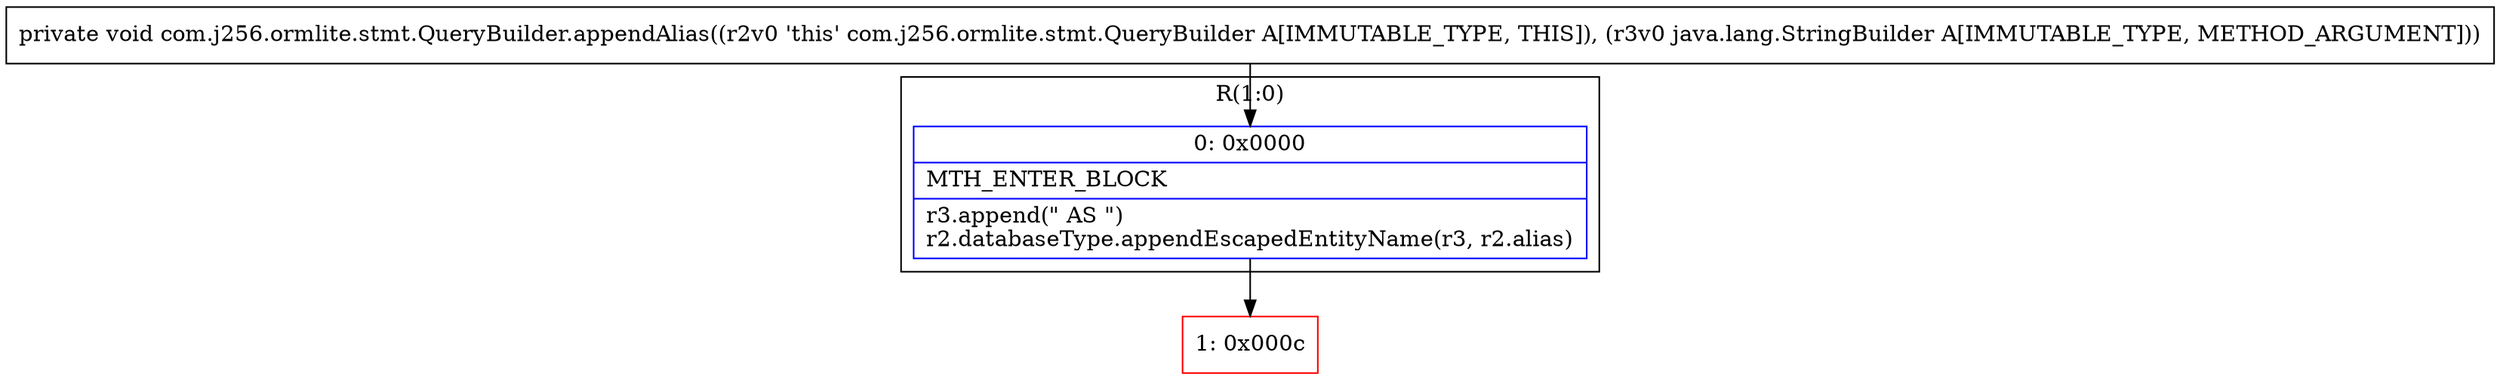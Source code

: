 digraph "CFG forcom.j256.ormlite.stmt.QueryBuilder.appendAlias(Ljava\/lang\/StringBuilder;)V" {
subgraph cluster_Region_316149458 {
label = "R(1:0)";
node [shape=record,color=blue];
Node_0 [shape=record,label="{0\:\ 0x0000|MTH_ENTER_BLOCK\l|r3.append(\" AS \")\lr2.databaseType.appendEscapedEntityName(r3, r2.alias)\l}"];
}
Node_1 [shape=record,color=red,label="{1\:\ 0x000c}"];
MethodNode[shape=record,label="{private void com.j256.ormlite.stmt.QueryBuilder.appendAlias((r2v0 'this' com.j256.ormlite.stmt.QueryBuilder A[IMMUTABLE_TYPE, THIS]), (r3v0 java.lang.StringBuilder A[IMMUTABLE_TYPE, METHOD_ARGUMENT])) }"];
MethodNode -> Node_0;
Node_0 -> Node_1;
}


